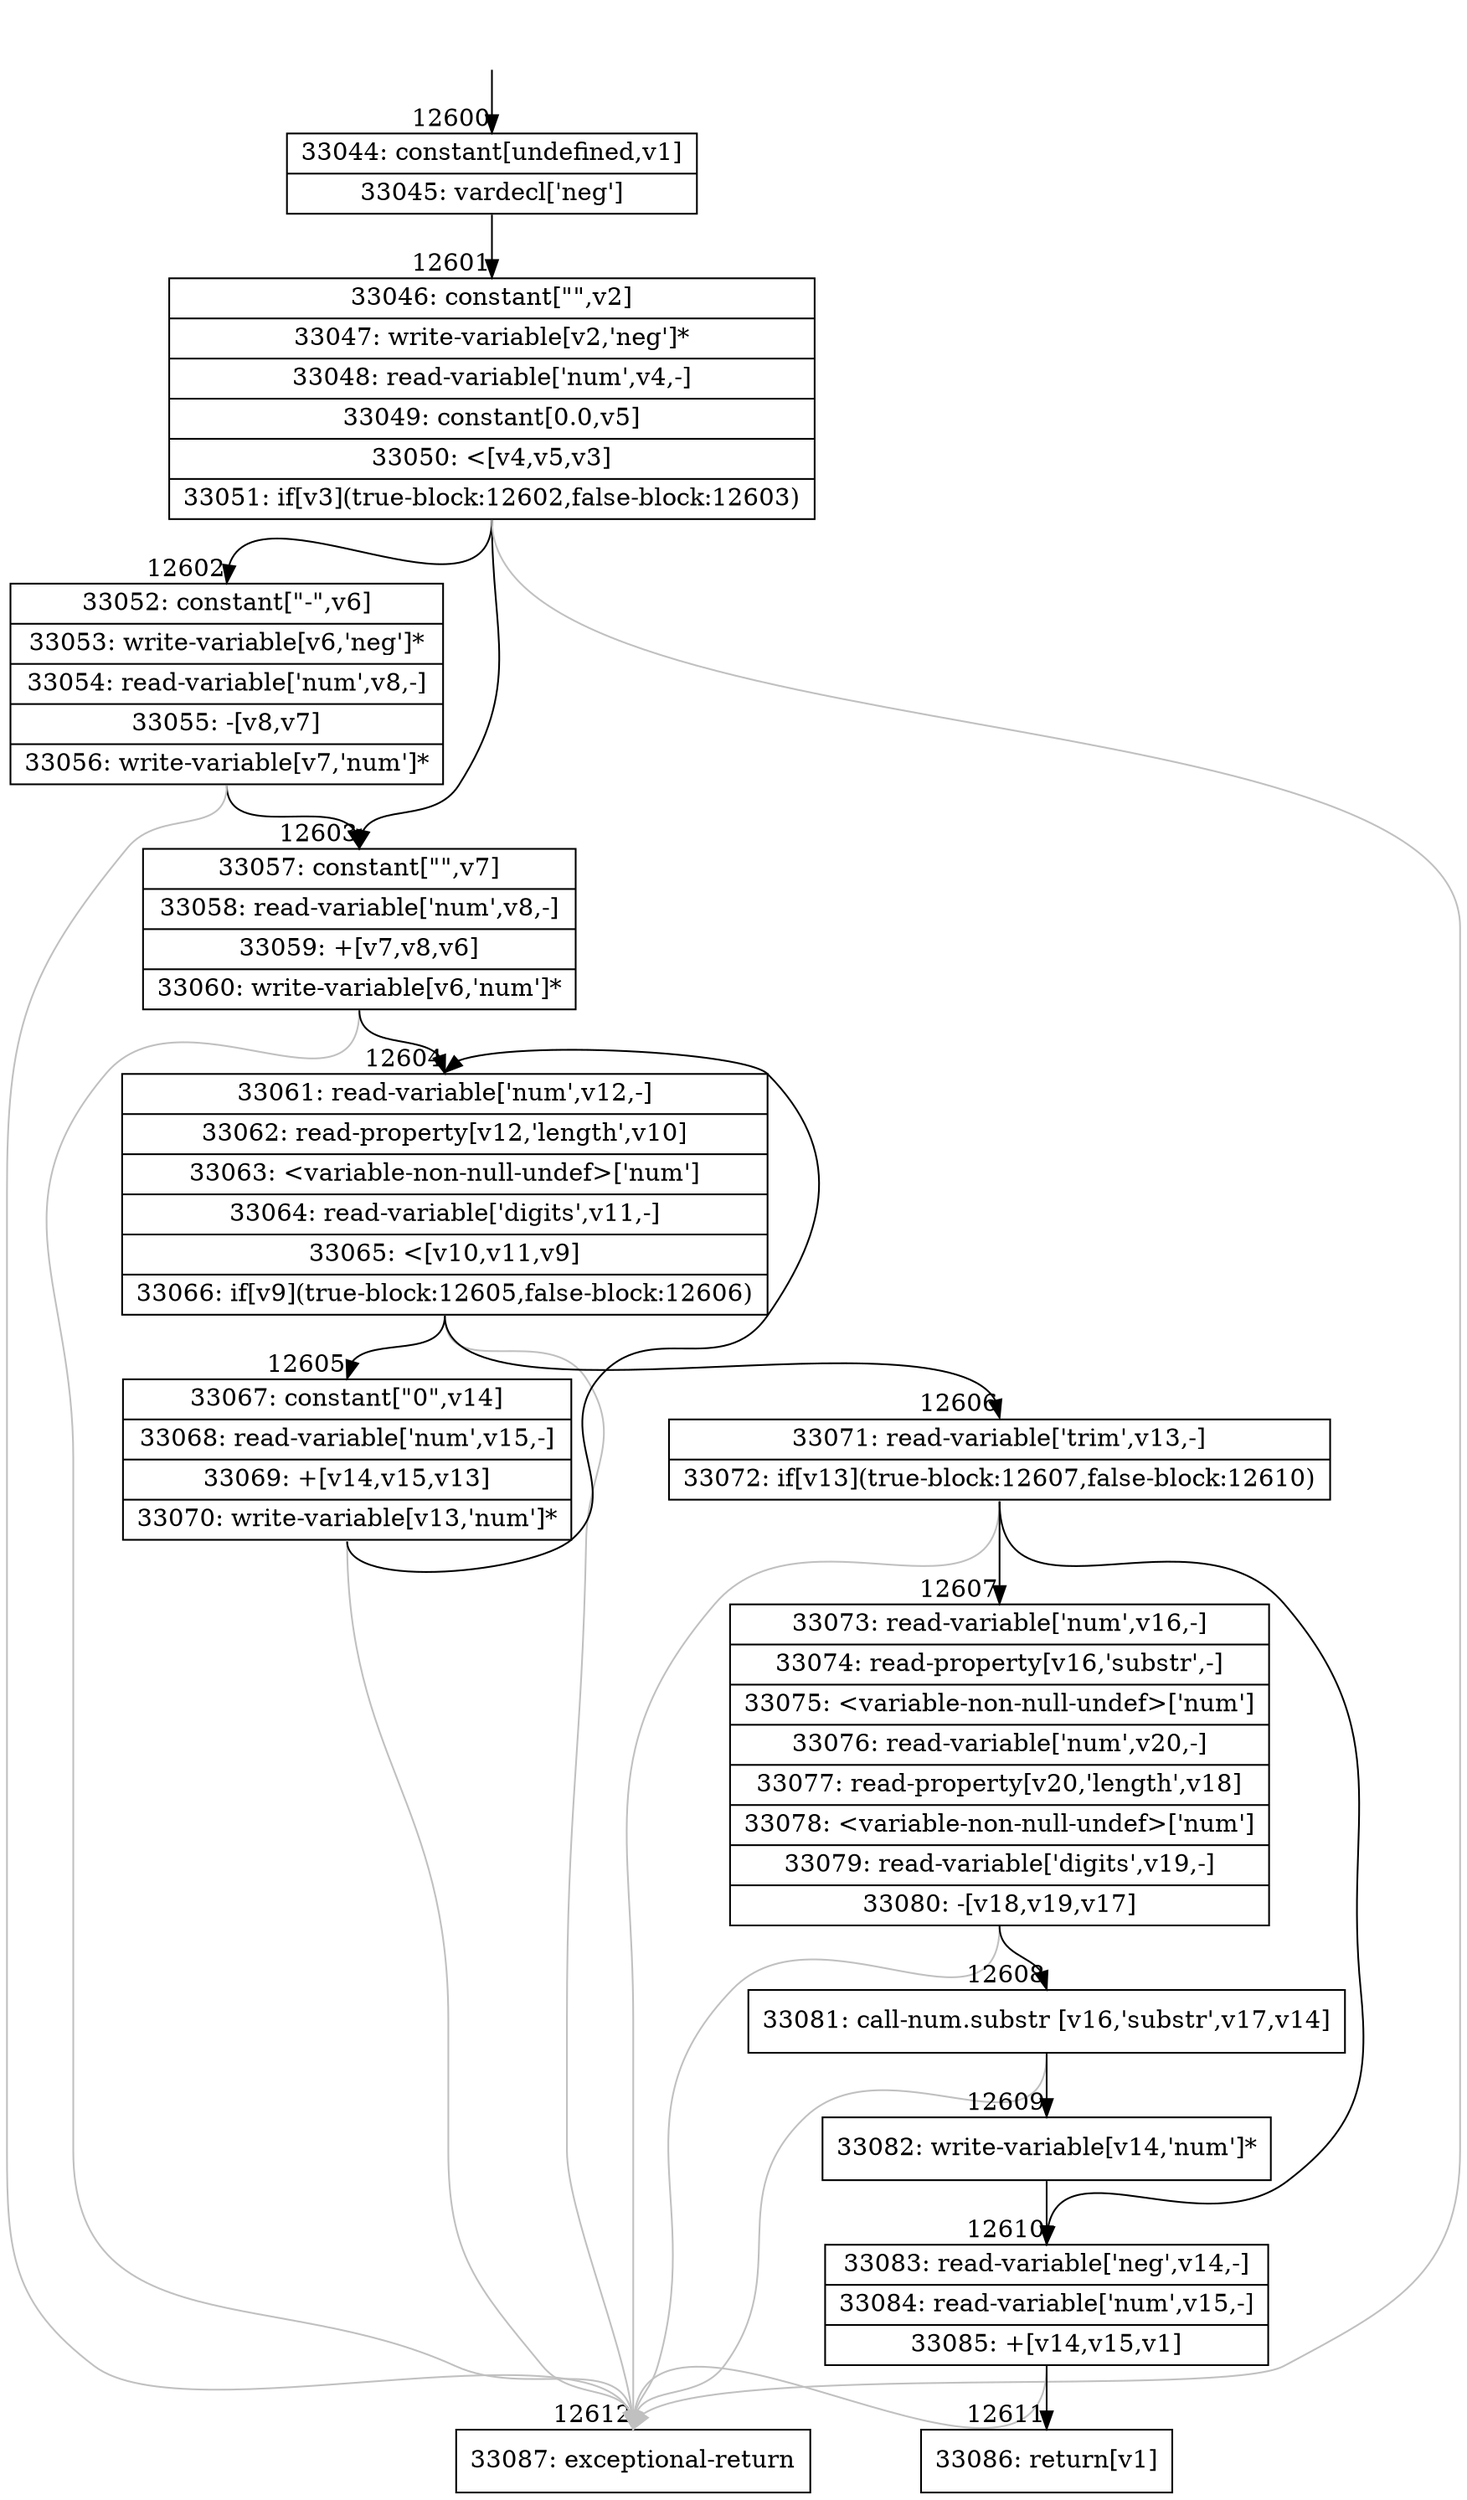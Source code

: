 digraph {
rankdir="TD"
BB_entry971[shape=none,label=""];
BB_entry971 -> BB12600 [tailport=s, headport=n, headlabel="    12600"]
BB12600 [shape=record label="{33044: constant[undefined,v1]|33045: vardecl['neg']}" ] 
BB12600 -> BB12601 [tailport=s, headport=n, headlabel="      12601"]
BB12601 [shape=record label="{33046: constant[\"\",v2]|33047: write-variable[v2,'neg']*|33048: read-variable['num',v4,-]|33049: constant[0.0,v5]|33050: \<[v4,v5,v3]|33051: if[v3](true-block:12602,false-block:12603)}" ] 
BB12601 -> BB12602 [tailport=s, headport=n, headlabel="      12602"]
BB12601 -> BB12603 [tailport=s, headport=n, headlabel="      12603"]
BB12601 -> BB12612 [tailport=s, headport=n, color=gray, headlabel="      12612"]
BB12602 [shape=record label="{33052: constant[\"-\",v6]|33053: write-variable[v6,'neg']*|33054: read-variable['num',v8,-]|33055: -[v8,v7]|33056: write-variable[v7,'num']*}" ] 
BB12602 -> BB12603 [tailport=s, headport=n]
BB12602 -> BB12612 [tailport=s, headport=n, color=gray]
BB12603 [shape=record label="{33057: constant[\"\",v7]|33058: read-variable['num',v8,-]|33059: +[v7,v8,v6]|33060: write-variable[v6,'num']*}" ] 
BB12603 -> BB12604 [tailport=s, headport=n, headlabel="      12604"]
BB12603 -> BB12612 [tailport=s, headport=n, color=gray]
BB12604 [shape=record label="{33061: read-variable['num',v12,-]|33062: read-property[v12,'length',v10]|33063: \<variable-non-null-undef\>['num']|33064: read-variable['digits',v11,-]|33065: \<[v10,v11,v9]|33066: if[v9](true-block:12605,false-block:12606)}" ] 
BB12604 -> BB12605 [tailport=s, headport=n, headlabel="      12605"]
BB12604 -> BB12606 [tailport=s, headport=n, headlabel="      12606"]
BB12604 -> BB12612 [tailport=s, headport=n, color=gray]
BB12605 [shape=record label="{33067: constant[\"0\",v14]|33068: read-variable['num',v15,-]|33069: +[v14,v15,v13]|33070: write-variable[v13,'num']*}" ] 
BB12605 -> BB12604 [tailport=s, headport=n]
BB12605 -> BB12612 [tailport=s, headport=n, color=gray]
BB12606 [shape=record label="{33071: read-variable['trim',v13,-]|33072: if[v13](true-block:12607,false-block:12610)}" ] 
BB12606 -> BB12607 [tailport=s, headport=n, headlabel="      12607"]
BB12606 -> BB12610 [tailport=s, headport=n, headlabel="      12610"]
BB12606 -> BB12612 [tailport=s, headport=n, color=gray]
BB12607 [shape=record label="{33073: read-variable['num',v16,-]|33074: read-property[v16,'substr',-]|33075: \<variable-non-null-undef\>['num']|33076: read-variable['num',v20,-]|33077: read-property[v20,'length',v18]|33078: \<variable-non-null-undef\>['num']|33079: read-variable['digits',v19,-]|33080: -[v18,v19,v17]}" ] 
BB12607 -> BB12608 [tailport=s, headport=n, headlabel="      12608"]
BB12607 -> BB12612 [tailport=s, headport=n, color=gray]
BB12608 [shape=record label="{33081: call-num.substr [v16,'substr',v17,v14]}" ] 
BB12608 -> BB12609 [tailport=s, headport=n, headlabel="      12609"]
BB12608 -> BB12612 [tailport=s, headport=n, color=gray]
BB12609 [shape=record label="{33082: write-variable[v14,'num']*}" ] 
BB12609 -> BB12610 [tailport=s, headport=n]
BB12610 [shape=record label="{33083: read-variable['neg',v14,-]|33084: read-variable['num',v15,-]|33085: +[v14,v15,v1]}" ] 
BB12610 -> BB12611 [tailport=s, headport=n, headlabel="      12611"]
BB12610 -> BB12612 [tailport=s, headport=n, color=gray]
BB12611 [shape=record label="{33086: return[v1]}" ] 
BB12612 [shape=record label="{33087: exceptional-return}" ] 
//#$~ 18613
}
